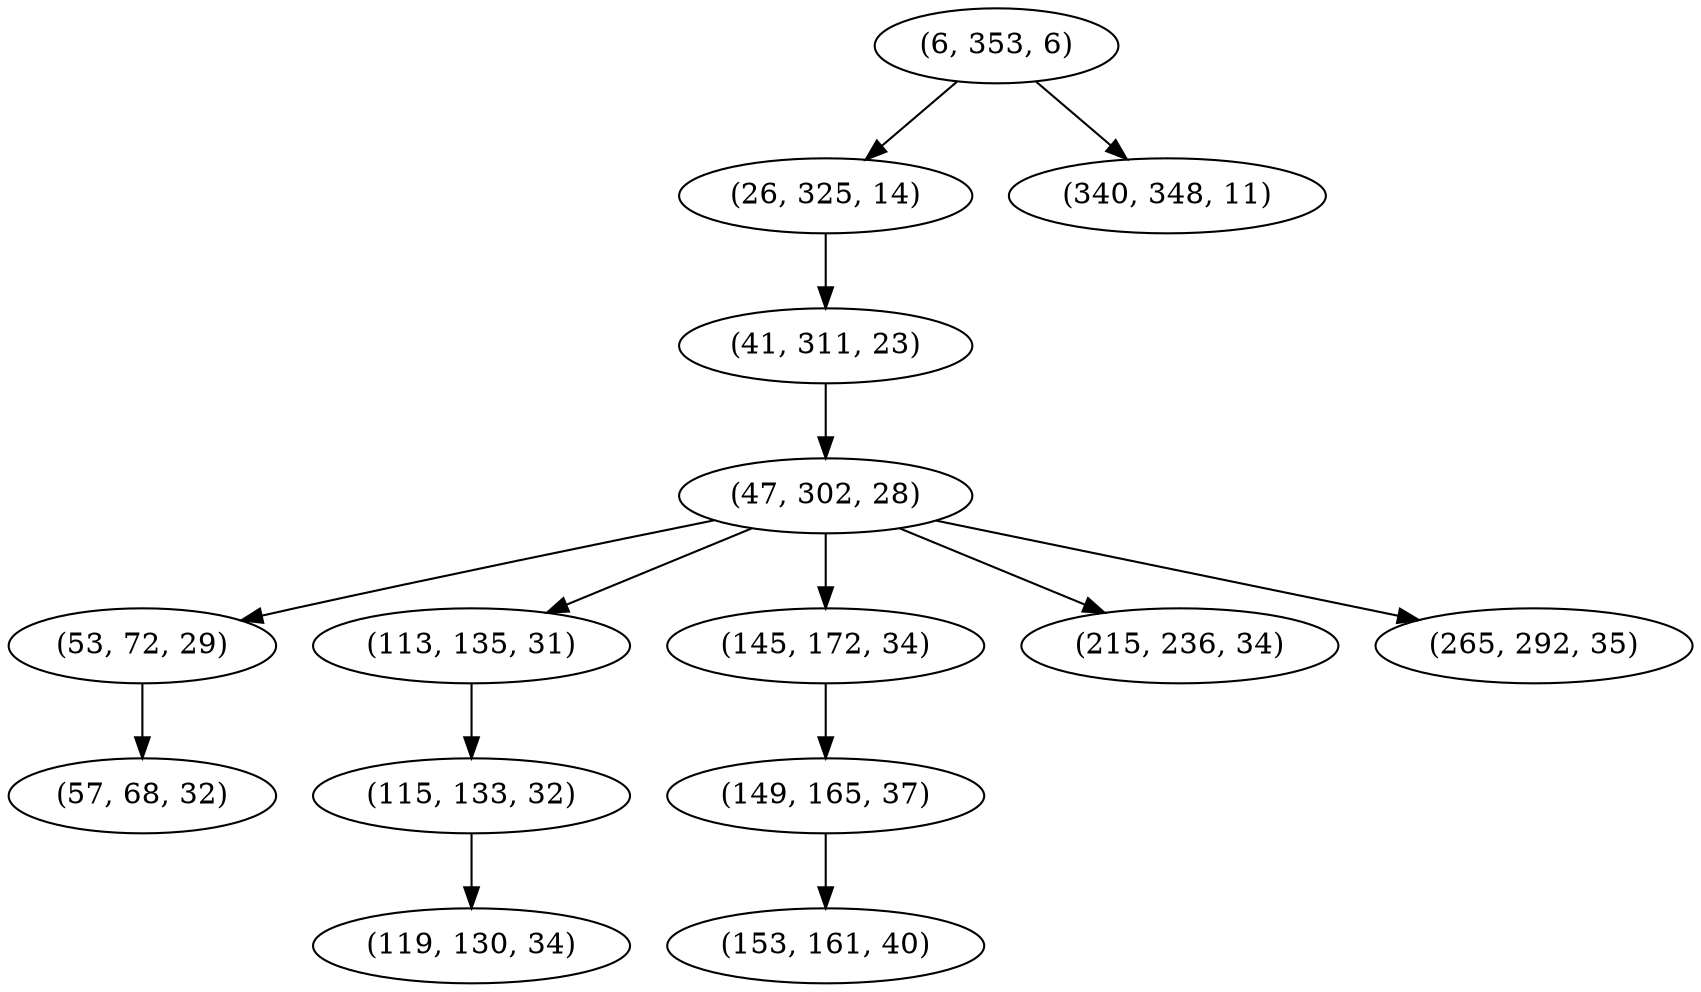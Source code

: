 digraph tree {
    "(6, 353, 6)";
    "(26, 325, 14)";
    "(41, 311, 23)";
    "(47, 302, 28)";
    "(53, 72, 29)";
    "(57, 68, 32)";
    "(113, 135, 31)";
    "(115, 133, 32)";
    "(119, 130, 34)";
    "(145, 172, 34)";
    "(149, 165, 37)";
    "(153, 161, 40)";
    "(215, 236, 34)";
    "(265, 292, 35)";
    "(340, 348, 11)";
    "(6, 353, 6)" -> "(26, 325, 14)";
    "(6, 353, 6)" -> "(340, 348, 11)";
    "(26, 325, 14)" -> "(41, 311, 23)";
    "(41, 311, 23)" -> "(47, 302, 28)";
    "(47, 302, 28)" -> "(53, 72, 29)";
    "(47, 302, 28)" -> "(113, 135, 31)";
    "(47, 302, 28)" -> "(145, 172, 34)";
    "(47, 302, 28)" -> "(215, 236, 34)";
    "(47, 302, 28)" -> "(265, 292, 35)";
    "(53, 72, 29)" -> "(57, 68, 32)";
    "(113, 135, 31)" -> "(115, 133, 32)";
    "(115, 133, 32)" -> "(119, 130, 34)";
    "(145, 172, 34)" -> "(149, 165, 37)";
    "(149, 165, 37)" -> "(153, 161, 40)";
}

